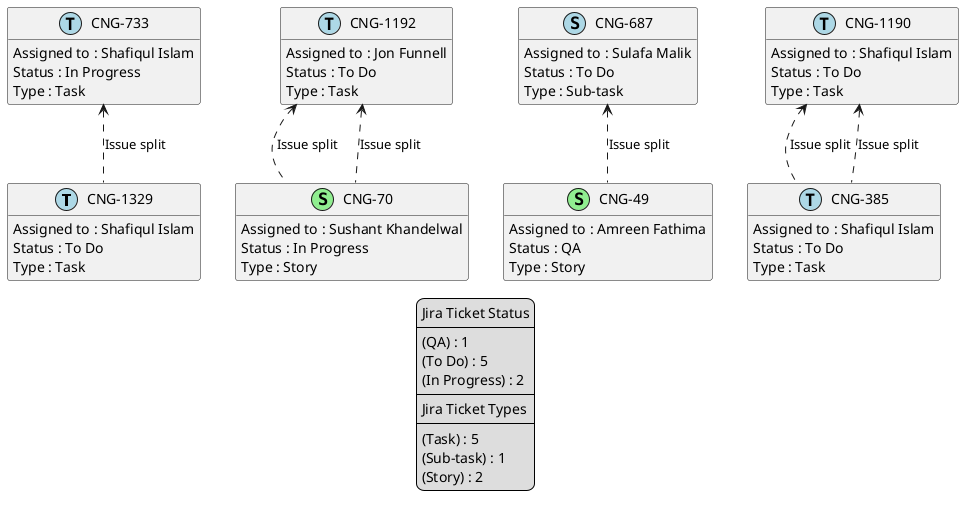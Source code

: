 @startuml
'https://plantuml.com/class-diagram

' GENERATE CLASS DIAGRAM ===========
' Generated at    : Mon Apr 15 13:01:55 CEST 2024

hide empty members

legend
Jira Ticket Status
----
(QA) : 1
(To Do) : 5
(In Progress) : 2
----
Jira Ticket Types
----
(Task) : 5
(Sub-task) : 1
(Story) : 2
end legend


' Tickets =======
class "CNG-1329" << (T,lightblue) >> {
  Assigned to : Shafiqul Islam
  Status : To Do
  Type : Task
}

class "CNG-1192" << (T,lightblue) >> {
  Assigned to : Jon Funnell
  Status : To Do
  Type : Task
}

class "CNG-49" << (S,lightgreen) >> {
  Assigned to : Amreen Fathima
  Status : QA
  Type : Story
}

class "CNG-1190" << (T,lightblue) >> {
  Assigned to : Shafiqul Islam
  Status : To Do
  Type : Task
}

class "CNG-385" << (T,lightblue) >> {
  Assigned to : Shafiqul Islam
  Status : To Do
  Type : Task
}

class "CNG-70" << (S,lightgreen) >> {
  Assigned to : Sushant Khandelwal
  Status : In Progress
  Type : Story
}

class "CNG-687" << (S,lightblue) >> {
  Assigned to : Sulafa Malik
  Status : To Do
  Type : Sub-task
}

class "CNG-733" << (T,lightblue) >> {
  Assigned to : Shafiqul Islam
  Status : In Progress
  Type : Task
}



' Links =======
"CNG-687" <.. "CNG-49" : Issue split
"CNG-733" <.. "CNG-1329" : Issue split
"CNG-1192" <.. "CNG-70" : Issue split
"CNG-1192" <.. "CNG-70" : Issue split
"CNG-1190" <.. "CNG-385" : Issue split
"CNG-1190" <.. "CNG-385" : Issue split


@enduml
